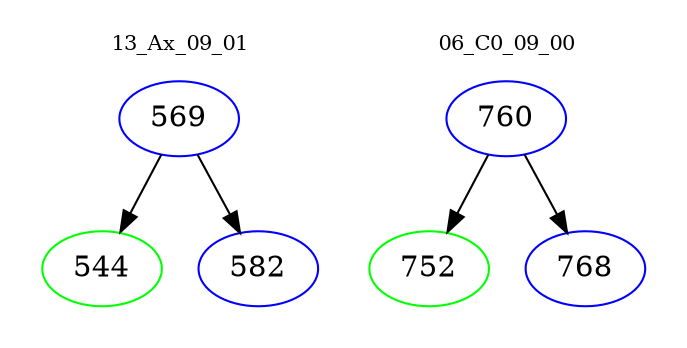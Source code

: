digraph{
subgraph cluster_0 {
color = white
label = "13_Ax_09_01";
fontsize=10;
T0_569 [label="569", color="blue"]
T0_569 -> T0_544 [color="black"]
T0_544 [label="544", color="green"]
T0_569 -> T0_582 [color="black"]
T0_582 [label="582", color="blue"]
}
subgraph cluster_1 {
color = white
label = "06_C0_09_00";
fontsize=10;
T1_760 [label="760", color="blue"]
T1_760 -> T1_752 [color="black"]
T1_752 [label="752", color="green"]
T1_760 -> T1_768 [color="black"]
T1_768 [label="768", color="blue"]
}
}
